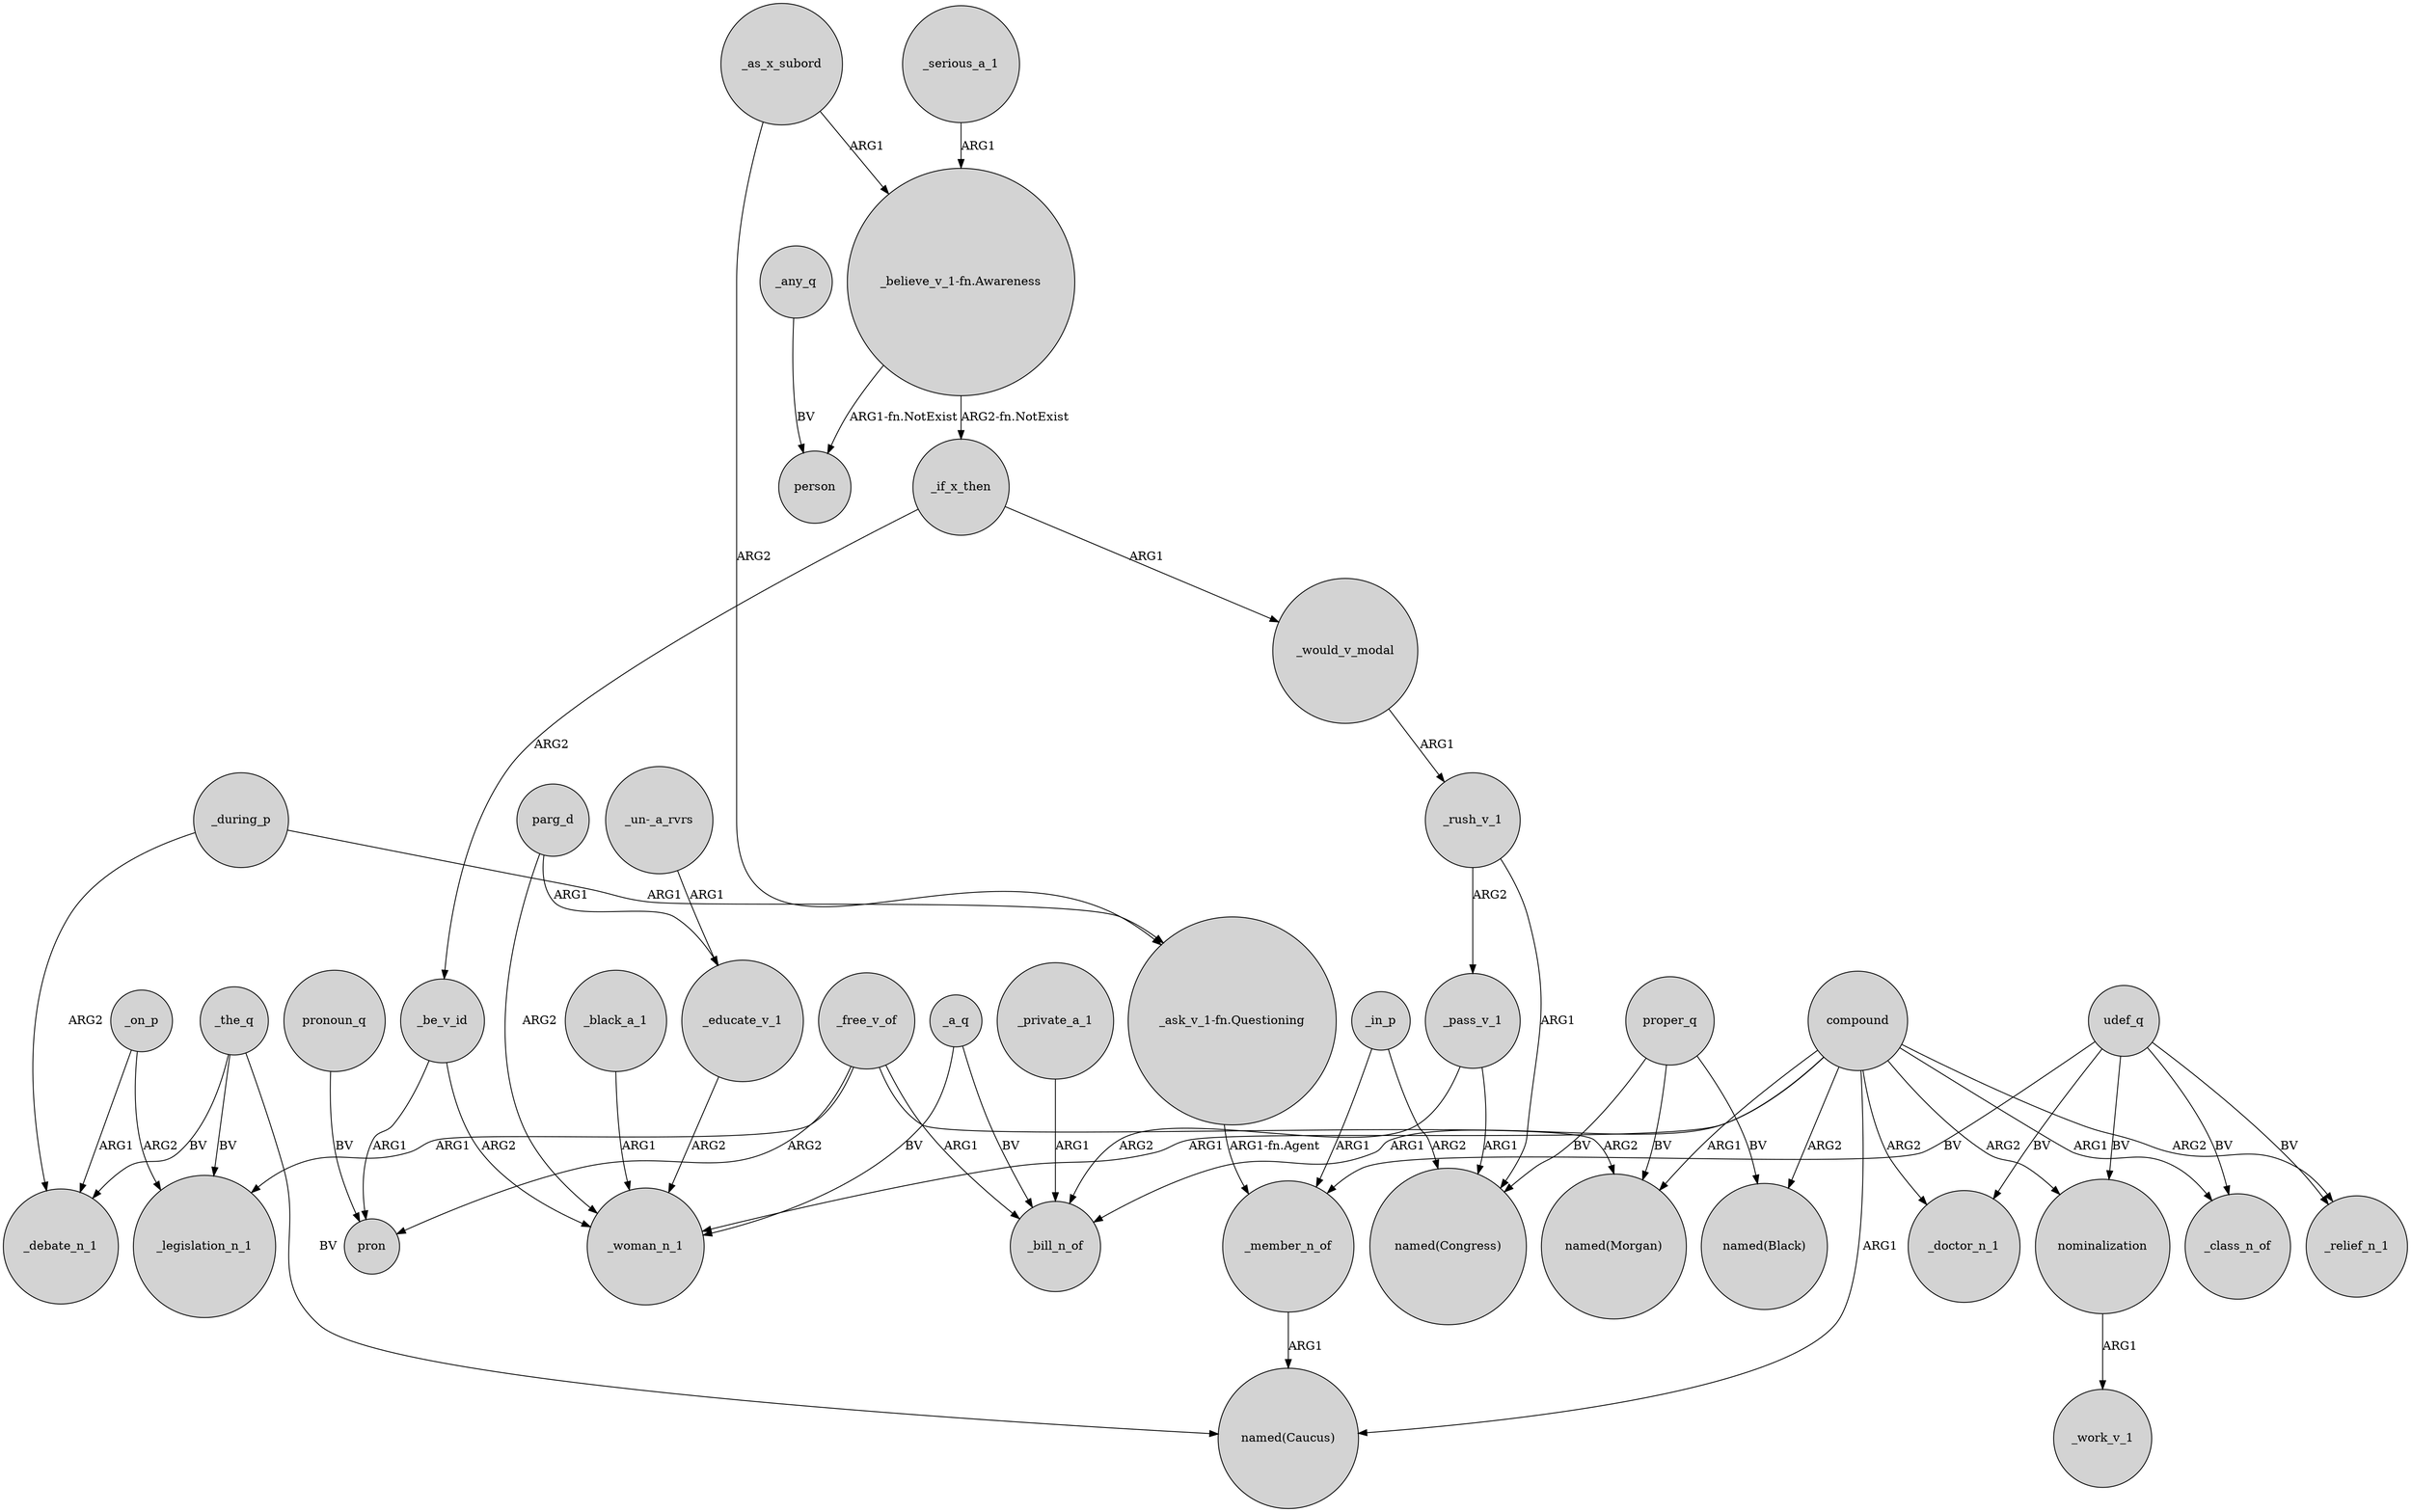 digraph {
	node [shape=circle style=filled]
	_pass_v_1 -> _bill_n_of [label=ARG2]
	"_ask_v_1-fn.Questioning" -> _member_n_of [label="ARG1-fn.Agent"]
	nominalization -> _work_v_1 [label=ARG1]
	_would_v_modal -> _rush_v_1 [label=ARG1]
	compound -> _doctor_n_1 [label=ARG2]
	_private_a_1 -> _bill_n_of [label=ARG1]
	compound -> _bill_n_of [label=ARG1]
	udef_q -> _class_n_of [label=BV]
	_a_q -> _bill_n_of [label=BV]
	compound -> "named(Caucus)" [label=ARG1]
	proper_q -> "named(Morgan)" [label=BV]
	parg_d -> _woman_n_1 [label=ARG2]
	_on_p -> _legislation_n_1 [label=ARG2]
	_as_x_subord -> "_believe_v_1-fn.Awareness" [label=ARG1]
	_rush_v_1 -> _pass_v_1 [label=ARG2]
	_pass_v_1 -> "named(Congress)" [label=ARG1]
	compound -> _class_n_of [label=ARG1]
	compound -> nominalization [label=ARG2]
	_free_v_of -> pron [label=ARG2]
	_be_v_id -> _woman_n_1 [label=ARG2]
	_the_q -> "named(Caucus)" [label=BV]
	proper_q -> "named(Black)" [label=BV]
	udef_q -> _doctor_n_1 [label=BV]
	_be_v_id -> pron [label=ARG1]
	_on_p -> _debate_n_1 [label=ARG1]
	_black_a_1 -> _woman_n_1 [label=ARG1]
	proper_q -> "named(Congress)" [label=BV]
	compound -> _relief_n_1 [label=ARG2]
	udef_q -> _relief_n_1 [label=BV]
	parg_d -> _educate_v_1 [label=ARG1]
	_if_x_then -> _be_v_id [label=ARG2]
	pronoun_q -> pron [label=BV]
	_rush_v_1 -> "named(Congress)" [label=ARG1]
	_as_x_subord -> "_ask_v_1-fn.Questioning" [label=ARG2]
	"_un-_a_rvrs" -> _educate_v_1 [label=ARG1]
	_the_q -> _legislation_n_1 [label=BV]
	_the_q -> _debate_n_1 [label=BV]
	udef_q -> _member_n_of [label=BV]
	_in_p -> _member_n_of [label=ARG1]
	_during_p -> "_ask_v_1-fn.Questioning" [label=ARG1]
	_free_v_of -> "named(Morgan)" [label=ARG2]
	"_believe_v_1-fn.Awareness" -> person [label="ARG1-fn.NotExist"]
	udef_q -> nominalization [label=BV]
	_free_v_of -> _bill_n_of [label=ARG1]
	compound -> "named(Morgan)" [label=ARG1]
	_free_v_of -> _legislation_n_1 [label=ARG1]
	compound -> _woman_n_1 [label=ARG1]
	"_believe_v_1-fn.Awareness" -> _if_x_then [label="ARG2-fn.NotExist"]
	_if_x_then -> _would_v_modal [label=ARG1]
	_educate_v_1 -> _woman_n_1 [label=ARG2]
	_during_p -> _debate_n_1 [label=ARG2]
	_any_q -> person [label=BV]
	_a_q -> _woman_n_1 [label=BV]
	_in_p -> "named(Congress)" [label=ARG2]
	_serious_a_1 -> "_believe_v_1-fn.Awareness" [label=ARG1]
	_member_n_of -> "named(Caucus)" [label=ARG1]
	compound -> "named(Black)" [label=ARG2]
}
